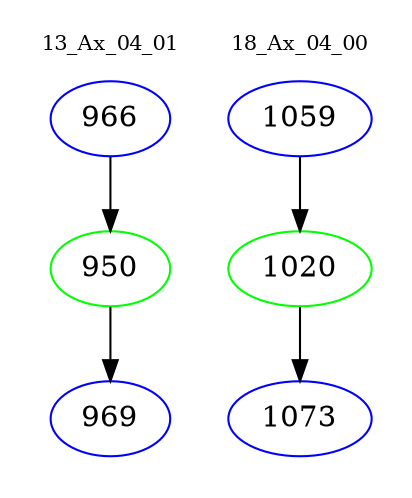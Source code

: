 digraph{
subgraph cluster_0 {
color = white
label = "13_Ax_04_01";
fontsize=10;
T0_966 [label="966", color="blue"]
T0_966 -> T0_950 [color="black"]
T0_950 [label="950", color="green"]
T0_950 -> T0_969 [color="black"]
T0_969 [label="969", color="blue"]
}
subgraph cluster_1 {
color = white
label = "18_Ax_04_00";
fontsize=10;
T1_1059 [label="1059", color="blue"]
T1_1059 -> T1_1020 [color="black"]
T1_1020 [label="1020", color="green"]
T1_1020 -> T1_1073 [color="black"]
T1_1073 [label="1073", color="blue"]
}
}
